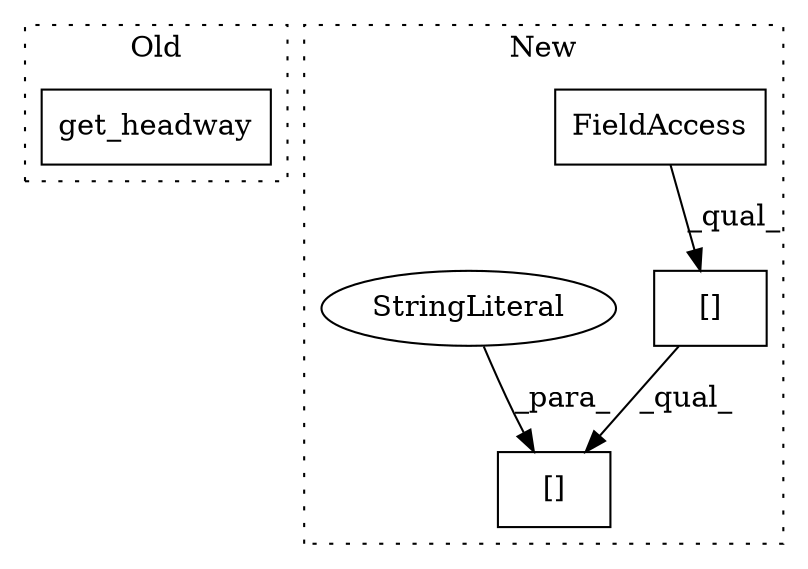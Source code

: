 digraph G {
subgraph cluster0 {
1 [label="get_headway" a="32" s="2533,2552" l="12,1" shape="box"];
label = "Old";
style="dotted";
}
subgraph cluster1 {
2 [label="[]" a="2" s="2624,2645" l="14,1" shape="box"];
3 [label="FieldAccess" a="22" s="2624" l="13" shape="box"];
4 [label="[]" a="2" s="2624,2666" l="23,1" shape="box"];
5 [label="StringLiteral" a="45" s="2647" l="19" shape="ellipse"];
label = "New";
style="dotted";
}
2 -> 4 [label="_qual_"];
3 -> 2 [label="_qual_"];
5 -> 4 [label="_para_"];
}